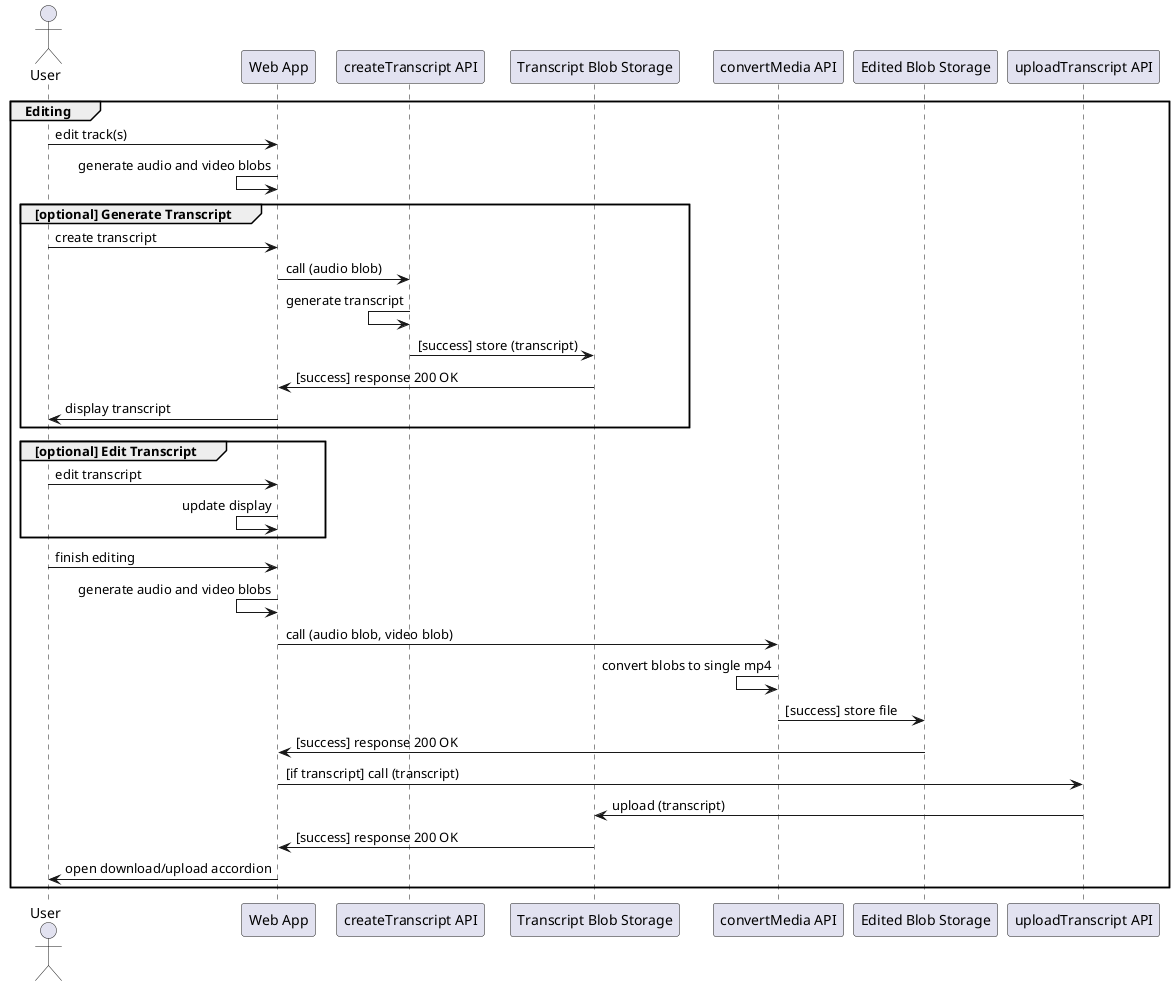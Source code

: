 @startuml system-flow_enter-test-result-code

Actor User

group Editing
User -> "Web App": edit track(s)
"Web App" <- "Web App": generate audio and video blobs

group [optional] Generate Transcript
User -> "Web App": create transcript
"Web App" -> "createTranscript API": call (audio blob)
"createTranscript API" <- "createTranscript API": generate transcript
"Transcript Blob Storage" <- "createTranscript API": [success] store (transcript)
"Web App" <- "Transcript Blob Storage": [success] response 200 OK
User <- "Web App": display transcript
end

group [optional] Edit Transcript
User -> "Web App": edit transcript
"Web App" <- "Web App": update display
end

User -> "Web App": finish editing
"Web App" <- "Web App": generate audio and video blobs

"Web App" -> "convertMedia API": call (audio blob, video blob)
"convertMedia API" <- "convertMedia API": convert blobs to single mp4
"Edited Blob Storage" <- "convertMedia API": [success] store file
"Web App" <- "Edited Blob Storage": [success] response 200 OK

"Web App" -> "uploadTranscript API": [if transcript] call (transcript)
"uploadTranscript API" -> "Transcript Blob Storage": upload (transcript)
"Web App" <- "Transcript Blob Storage": [success] response 200 OK
User <- "Web App": open download/upload accordion
end

@enduml